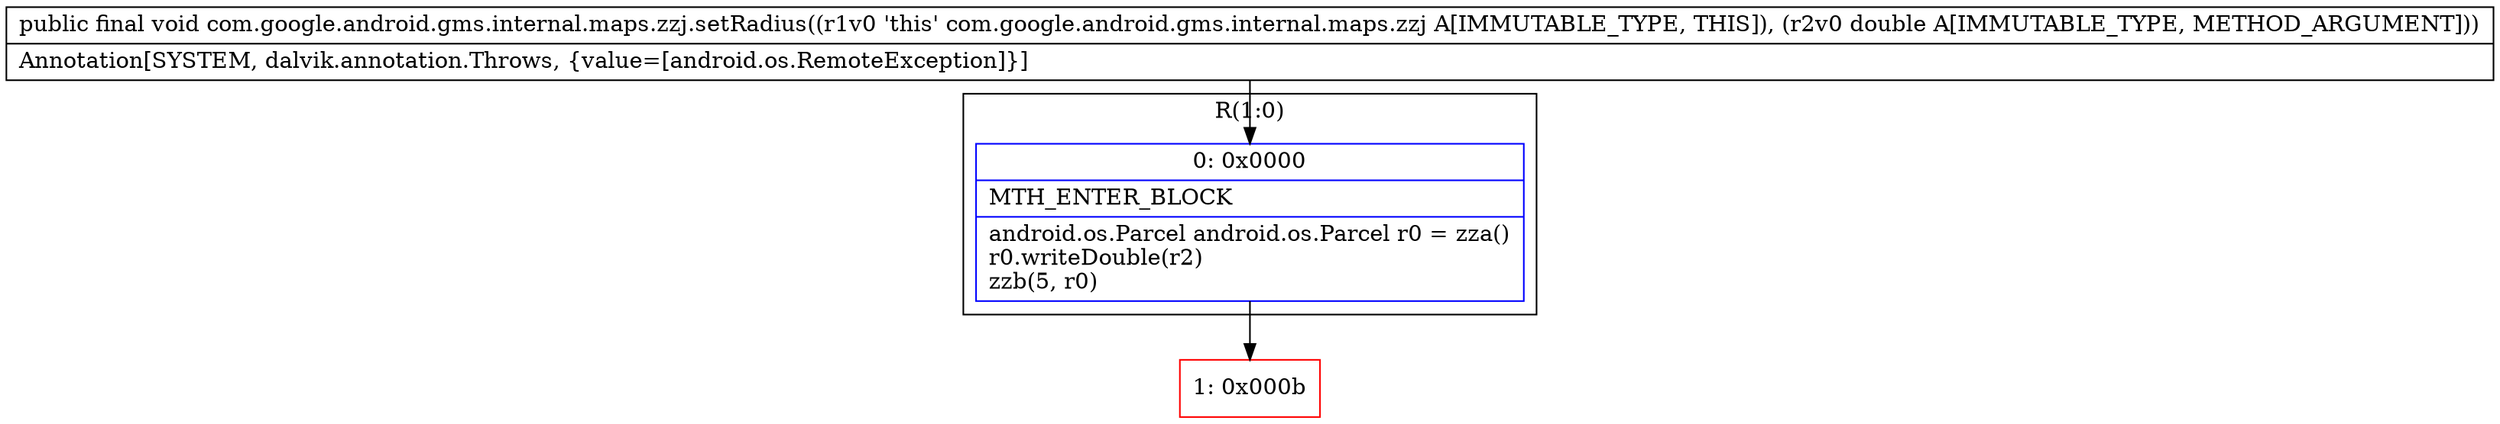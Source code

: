 digraph "CFG forcom.google.android.gms.internal.maps.zzj.setRadius(D)V" {
subgraph cluster_Region_977369048 {
label = "R(1:0)";
node [shape=record,color=blue];
Node_0 [shape=record,label="{0\:\ 0x0000|MTH_ENTER_BLOCK\l|android.os.Parcel android.os.Parcel r0 = zza()\lr0.writeDouble(r2)\lzzb(5, r0)\l}"];
}
Node_1 [shape=record,color=red,label="{1\:\ 0x000b}"];
MethodNode[shape=record,label="{public final void com.google.android.gms.internal.maps.zzj.setRadius((r1v0 'this' com.google.android.gms.internal.maps.zzj A[IMMUTABLE_TYPE, THIS]), (r2v0 double A[IMMUTABLE_TYPE, METHOD_ARGUMENT]))  | Annotation[SYSTEM, dalvik.annotation.Throws, \{value=[android.os.RemoteException]\}]\l}"];
MethodNode -> Node_0;
Node_0 -> Node_1;
}

